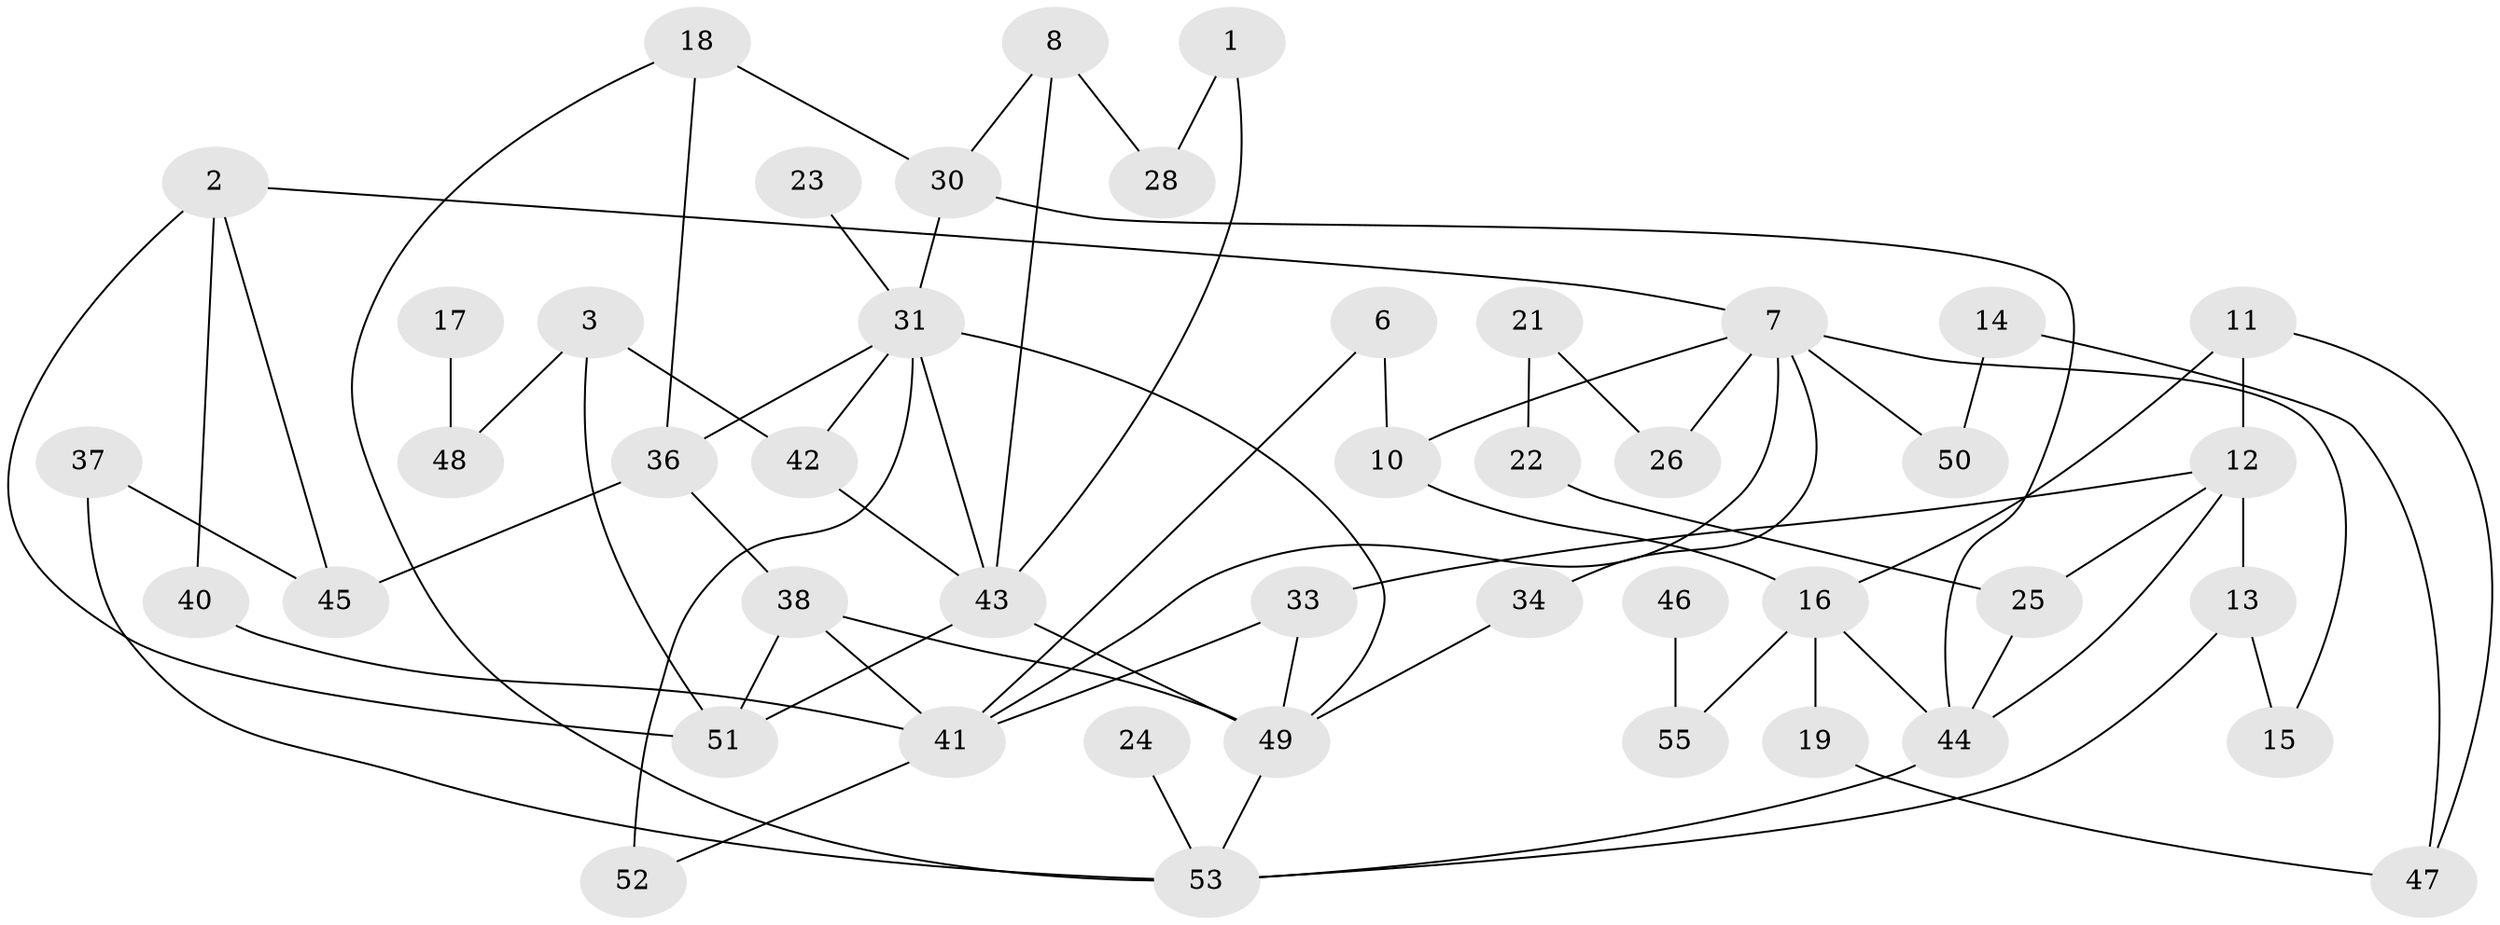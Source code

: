 // original degree distribution, {3: 0.21818181818181817, 4: 0.13636363636363635, 2: 0.2545454545454545, 1: 0.24545454545454545, 5: 0.045454545454545456, 0: 0.07272727272727272, 6: 0.02727272727272727}
// Generated by graph-tools (version 1.1) at 2025/00/03/09/25 03:00:53]
// undirected, 45 vertices, 71 edges
graph export_dot {
graph [start="1"]
  node [color=gray90,style=filled];
  1;
  2;
  3;
  6;
  7;
  8;
  10;
  11;
  12;
  13;
  14;
  15;
  16;
  17;
  18;
  19;
  21;
  22;
  23;
  24;
  25;
  26;
  28;
  30;
  31;
  33;
  34;
  36;
  37;
  38;
  40;
  41;
  42;
  43;
  44;
  45;
  46;
  47;
  48;
  49;
  50;
  51;
  52;
  53;
  55;
  1 -- 28 [weight=1.0];
  1 -- 43 [weight=1.0];
  2 -- 7 [weight=1.0];
  2 -- 40 [weight=1.0];
  2 -- 45 [weight=1.0];
  2 -- 51 [weight=1.0];
  3 -- 42 [weight=1.0];
  3 -- 48 [weight=1.0];
  3 -- 51 [weight=1.0];
  6 -- 10 [weight=1.0];
  6 -- 41 [weight=1.0];
  7 -- 10 [weight=1.0];
  7 -- 15 [weight=1.0];
  7 -- 26 [weight=1.0];
  7 -- 34 [weight=1.0];
  7 -- 41 [weight=1.0];
  7 -- 50 [weight=1.0];
  8 -- 28 [weight=1.0];
  8 -- 30 [weight=1.0];
  8 -- 43 [weight=1.0];
  10 -- 16 [weight=1.0];
  11 -- 12 [weight=1.0];
  11 -- 16 [weight=1.0];
  11 -- 47 [weight=1.0];
  12 -- 13 [weight=1.0];
  12 -- 25 [weight=1.0];
  12 -- 33 [weight=1.0];
  12 -- 44 [weight=1.0];
  13 -- 15 [weight=1.0];
  13 -- 53 [weight=1.0];
  14 -- 47 [weight=1.0];
  14 -- 50 [weight=1.0];
  16 -- 19 [weight=1.0];
  16 -- 44 [weight=1.0];
  16 -- 55 [weight=1.0];
  17 -- 48 [weight=1.0];
  18 -- 30 [weight=1.0];
  18 -- 36 [weight=1.0];
  18 -- 53 [weight=1.0];
  19 -- 47 [weight=1.0];
  21 -- 22 [weight=1.0];
  21 -- 26 [weight=1.0];
  22 -- 25 [weight=1.0];
  23 -- 31 [weight=1.0];
  24 -- 53 [weight=1.0];
  25 -- 44 [weight=1.0];
  30 -- 31 [weight=1.0];
  30 -- 44 [weight=1.0];
  31 -- 36 [weight=1.0];
  31 -- 42 [weight=1.0];
  31 -- 43 [weight=1.0];
  31 -- 49 [weight=1.0];
  31 -- 52 [weight=1.0];
  33 -- 41 [weight=1.0];
  33 -- 49 [weight=1.0];
  34 -- 49 [weight=1.0];
  36 -- 38 [weight=1.0];
  36 -- 45 [weight=1.0];
  37 -- 45 [weight=1.0];
  37 -- 53 [weight=1.0];
  38 -- 41 [weight=1.0];
  38 -- 49 [weight=1.0];
  38 -- 51 [weight=1.0];
  40 -- 41 [weight=1.0];
  41 -- 52 [weight=1.0];
  42 -- 43 [weight=2.0];
  43 -- 49 [weight=2.0];
  43 -- 51 [weight=1.0];
  44 -- 53 [weight=1.0];
  46 -- 55 [weight=1.0];
  49 -- 53 [weight=1.0];
}
